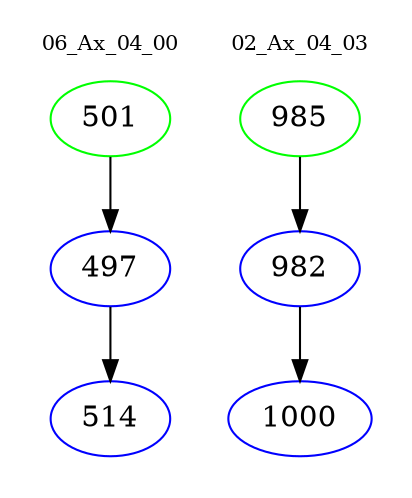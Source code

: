 digraph{
subgraph cluster_0 {
color = white
label = "06_Ax_04_00";
fontsize=10;
T0_501 [label="501", color="green"]
T0_501 -> T0_497 [color="black"]
T0_497 [label="497", color="blue"]
T0_497 -> T0_514 [color="black"]
T0_514 [label="514", color="blue"]
}
subgraph cluster_1 {
color = white
label = "02_Ax_04_03";
fontsize=10;
T1_985 [label="985", color="green"]
T1_985 -> T1_982 [color="black"]
T1_982 [label="982", color="blue"]
T1_982 -> T1_1000 [color="black"]
T1_1000 [label="1000", color="blue"]
}
}
